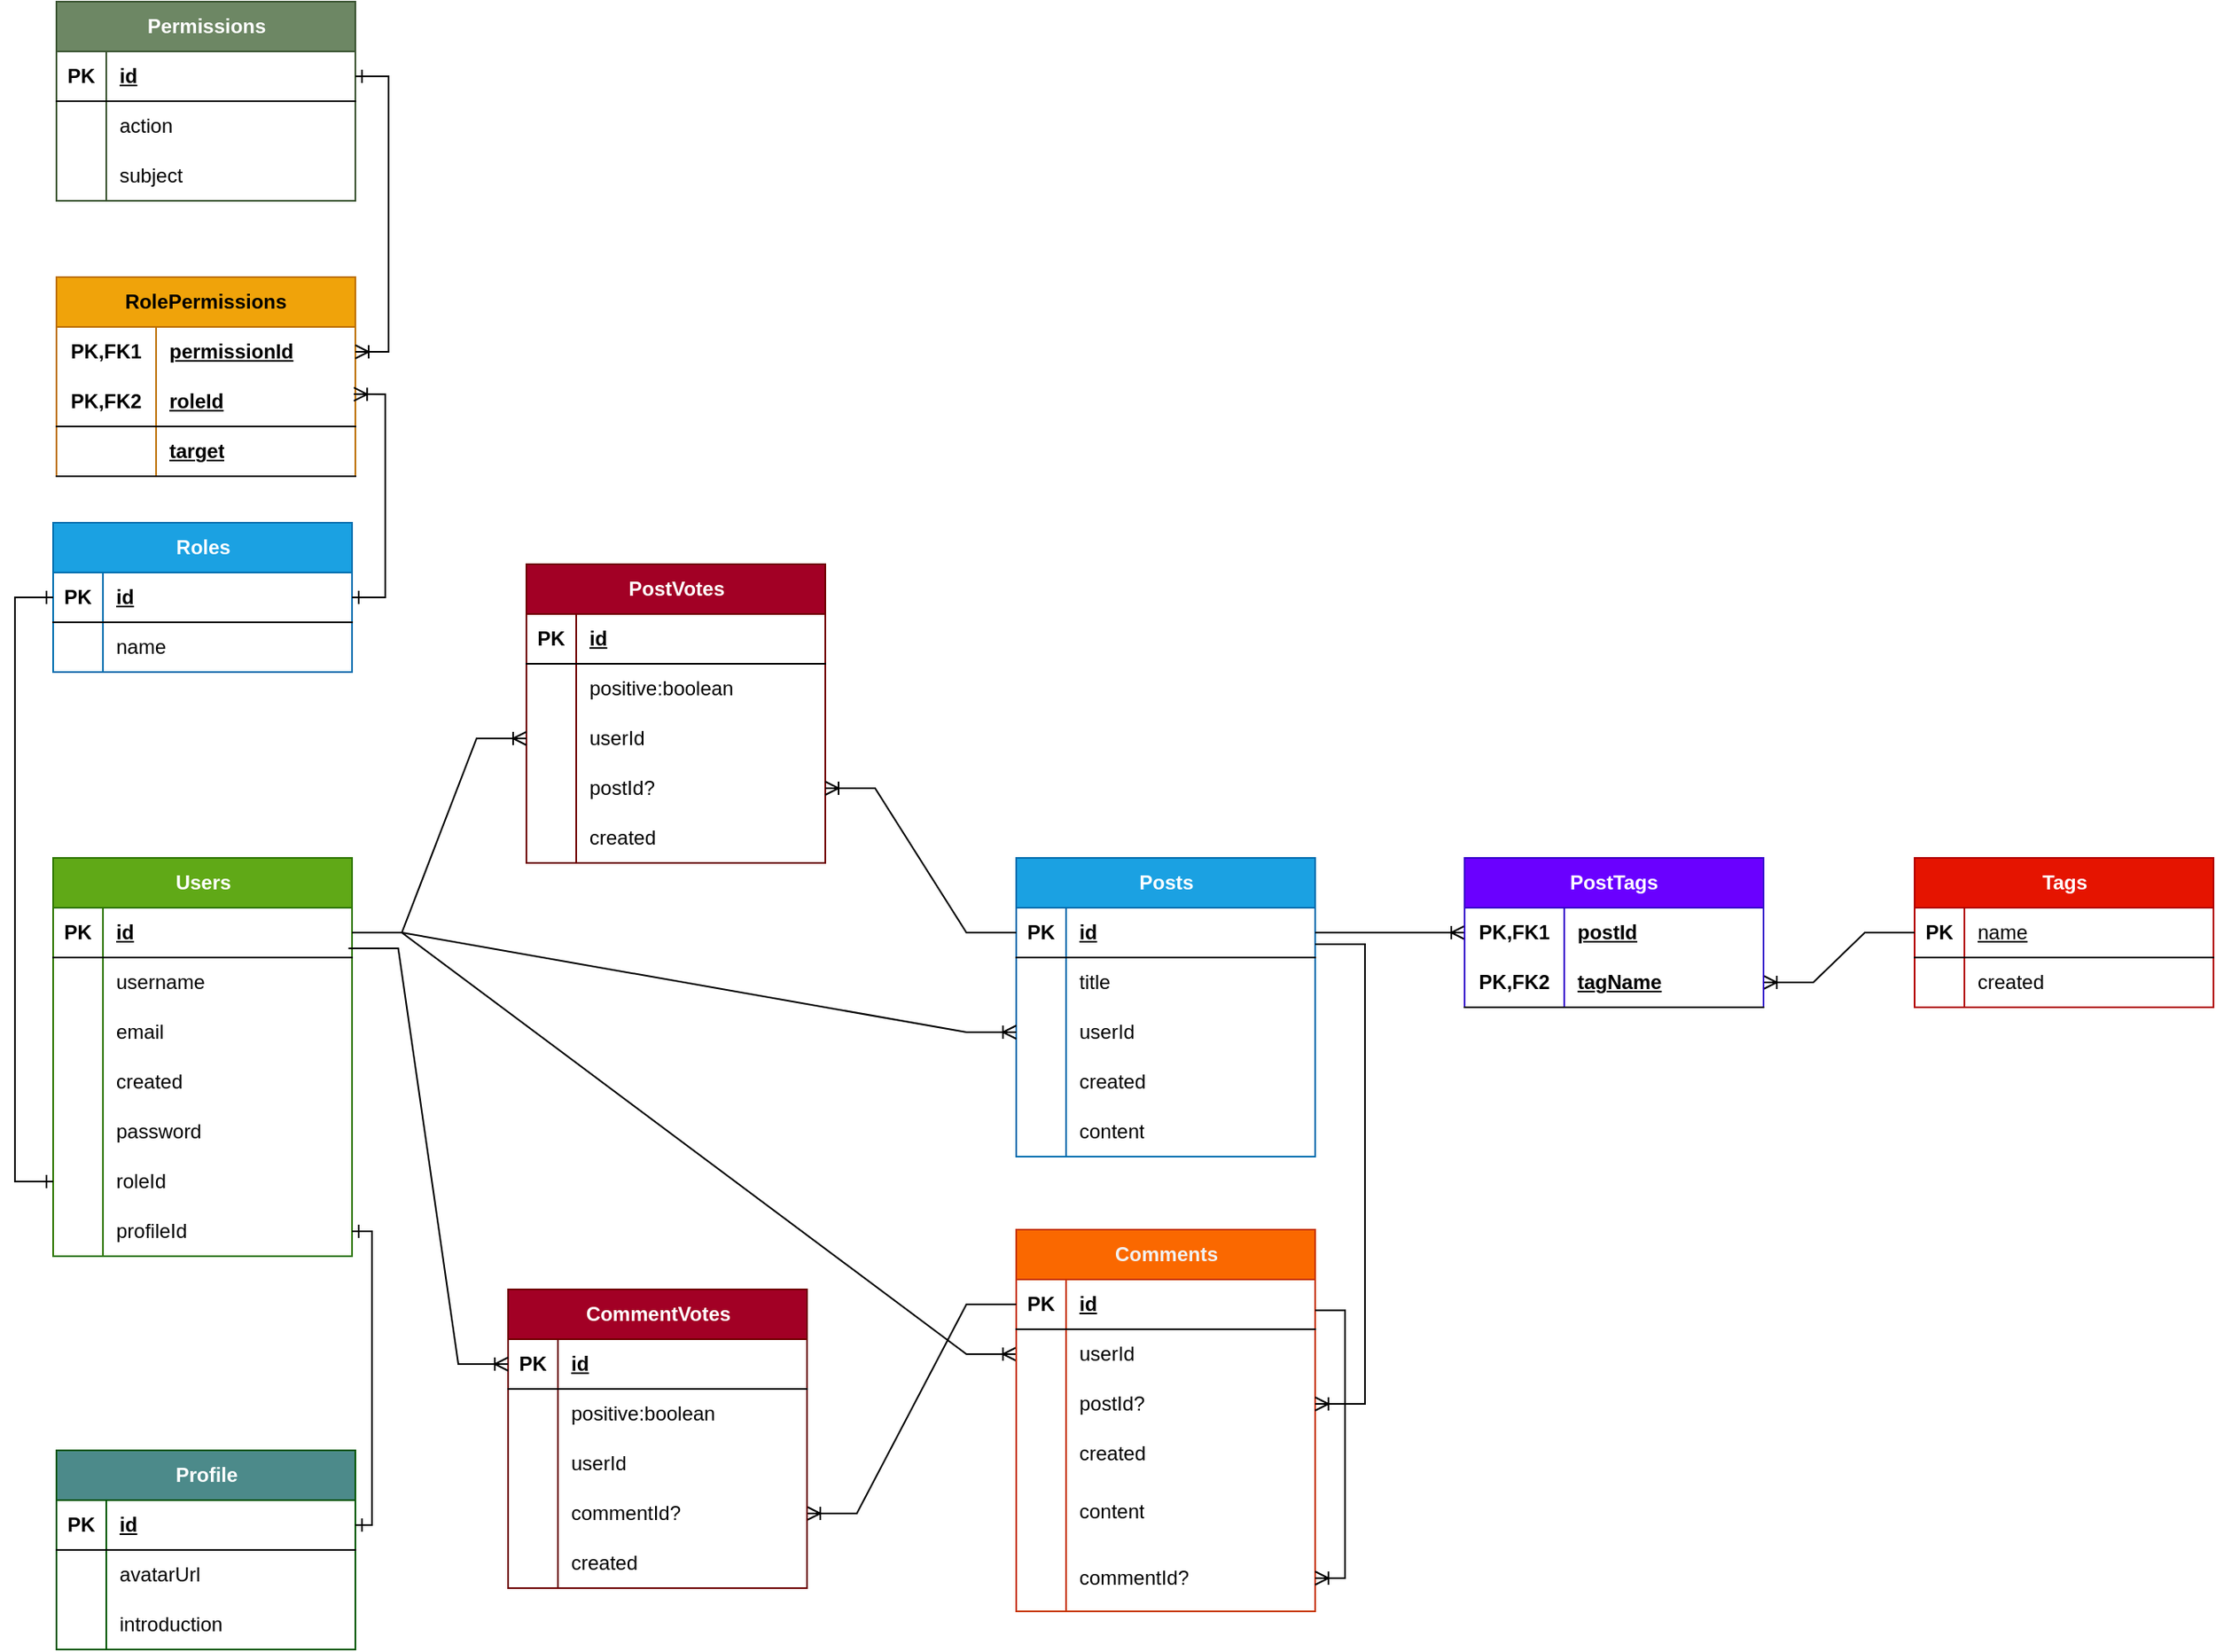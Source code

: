 <mxfile version="27.0.9">
  <diagram name="Page-1" id="ch80cyOPAGZopPXparXP">
    <mxGraphModel dx="2253" dy="2042" grid="0" gridSize="10" guides="1" tooltips="1" connect="1" arrows="1" fold="1" page="1" pageScale="1" pageWidth="827" pageHeight="1169" background="none" math="0" shadow="0">
      <root>
        <mxCell id="0" />
        <mxCell id="1" parent="0" />
        <mxCell id="PfvW80QsT0nVsw1uUuvI-5" value="Posts" style="shape=table;startSize=30;container=1;collapsible=1;childLayout=tableLayout;fixedRows=1;rowLines=0;fontStyle=1;align=center;resizeLast=1;html=1;fillColor=#1ba1e2;fontColor=#ffffff;strokeColor=#006EAF;" parent="1" vertex="1">
          <mxGeometry x="610" y="180" width="180" height="180" as="geometry" />
        </mxCell>
        <mxCell id="PfvW80QsT0nVsw1uUuvI-6" value="" style="shape=tableRow;horizontal=0;startSize=0;swimlaneHead=0;swimlaneBody=0;fillColor=none;collapsible=0;dropTarget=0;points=[[0,0.5],[1,0.5]];portConstraint=eastwest;top=0;left=0;right=0;bottom=1;" parent="PfvW80QsT0nVsw1uUuvI-5" vertex="1">
          <mxGeometry y="30" width="180" height="30" as="geometry" />
        </mxCell>
        <mxCell id="PfvW80QsT0nVsw1uUuvI-7" value="PK" style="shape=partialRectangle;connectable=0;fillColor=none;top=0;left=0;bottom=0;right=0;fontStyle=1;overflow=hidden;whiteSpace=wrap;html=1;" parent="PfvW80QsT0nVsw1uUuvI-6" vertex="1">
          <mxGeometry width="30" height="30" as="geometry">
            <mxRectangle width="30" height="30" as="alternateBounds" />
          </mxGeometry>
        </mxCell>
        <mxCell id="PfvW80QsT0nVsw1uUuvI-8" value="id" style="shape=partialRectangle;connectable=0;fillColor=none;top=0;left=0;bottom=0;right=0;align=left;spacingLeft=6;fontStyle=5;overflow=hidden;whiteSpace=wrap;html=1;" parent="PfvW80QsT0nVsw1uUuvI-6" vertex="1">
          <mxGeometry x="30" width="150" height="30" as="geometry">
            <mxRectangle width="150" height="30" as="alternateBounds" />
          </mxGeometry>
        </mxCell>
        <mxCell id="PfvW80QsT0nVsw1uUuvI-9" value="" style="shape=tableRow;horizontal=0;startSize=0;swimlaneHead=0;swimlaneBody=0;fillColor=none;collapsible=0;dropTarget=0;points=[[0,0.5],[1,0.5]];portConstraint=eastwest;top=0;left=0;right=0;bottom=0;" parent="PfvW80QsT0nVsw1uUuvI-5" vertex="1">
          <mxGeometry y="60" width="180" height="30" as="geometry" />
        </mxCell>
        <mxCell id="PfvW80QsT0nVsw1uUuvI-10" value="" style="shape=partialRectangle;connectable=0;fillColor=none;top=0;left=0;bottom=0;right=0;editable=1;overflow=hidden;whiteSpace=wrap;html=1;" parent="PfvW80QsT0nVsw1uUuvI-9" vertex="1">
          <mxGeometry width="30" height="30" as="geometry">
            <mxRectangle width="30" height="30" as="alternateBounds" />
          </mxGeometry>
        </mxCell>
        <mxCell id="PfvW80QsT0nVsw1uUuvI-11" value="title&lt;span style=&quot;white-space: pre;&quot;&gt;&#x9;&lt;/span&gt;" style="shape=partialRectangle;connectable=0;fillColor=none;top=0;left=0;bottom=0;right=0;align=left;spacingLeft=6;overflow=hidden;whiteSpace=wrap;html=1;" parent="PfvW80QsT0nVsw1uUuvI-9" vertex="1">
          <mxGeometry x="30" width="150" height="30" as="geometry">
            <mxRectangle width="150" height="30" as="alternateBounds" />
          </mxGeometry>
        </mxCell>
        <mxCell id="PfvW80QsT0nVsw1uUuvI-12" value="" style="shape=tableRow;horizontal=0;startSize=0;swimlaneHead=0;swimlaneBody=0;fillColor=none;collapsible=0;dropTarget=0;points=[[0,0.5],[1,0.5]];portConstraint=eastwest;top=0;left=0;right=0;bottom=0;" parent="PfvW80QsT0nVsw1uUuvI-5" vertex="1">
          <mxGeometry y="90" width="180" height="30" as="geometry" />
        </mxCell>
        <mxCell id="PfvW80QsT0nVsw1uUuvI-13" value="" style="shape=partialRectangle;connectable=0;fillColor=none;top=0;left=0;bottom=0;right=0;editable=1;overflow=hidden;whiteSpace=wrap;html=1;" parent="PfvW80QsT0nVsw1uUuvI-12" vertex="1">
          <mxGeometry width="30" height="30" as="geometry">
            <mxRectangle width="30" height="30" as="alternateBounds" />
          </mxGeometry>
        </mxCell>
        <mxCell id="PfvW80QsT0nVsw1uUuvI-14" value="userId" style="shape=partialRectangle;connectable=0;fillColor=none;top=0;left=0;bottom=0;right=0;align=left;spacingLeft=6;overflow=hidden;whiteSpace=wrap;html=1;" parent="PfvW80QsT0nVsw1uUuvI-12" vertex="1">
          <mxGeometry x="30" width="150" height="30" as="geometry">
            <mxRectangle width="150" height="30" as="alternateBounds" />
          </mxGeometry>
        </mxCell>
        <mxCell id="PfvW80QsT0nVsw1uUuvI-15" value="" style="shape=tableRow;horizontal=0;startSize=0;swimlaneHead=0;swimlaneBody=0;fillColor=none;collapsible=0;dropTarget=0;points=[[0,0.5],[1,0.5]];portConstraint=eastwest;top=0;left=0;right=0;bottom=0;" parent="PfvW80QsT0nVsw1uUuvI-5" vertex="1">
          <mxGeometry y="120" width="180" height="30" as="geometry" />
        </mxCell>
        <mxCell id="PfvW80QsT0nVsw1uUuvI-16" value="" style="shape=partialRectangle;connectable=0;fillColor=none;top=0;left=0;bottom=0;right=0;editable=1;overflow=hidden;whiteSpace=wrap;html=1;" parent="PfvW80QsT0nVsw1uUuvI-15" vertex="1">
          <mxGeometry width="30" height="30" as="geometry">
            <mxRectangle width="30" height="30" as="alternateBounds" />
          </mxGeometry>
        </mxCell>
        <mxCell id="PfvW80QsT0nVsw1uUuvI-17" value="created" style="shape=partialRectangle;connectable=0;fillColor=none;top=0;left=0;bottom=0;right=0;align=left;spacingLeft=6;overflow=hidden;whiteSpace=wrap;html=1;" parent="PfvW80QsT0nVsw1uUuvI-15" vertex="1">
          <mxGeometry x="30" width="150" height="30" as="geometry">
            <mxRectangle width="150" height="30" as="alternateBounds" />
          </mxGeometry>
        </mxCell>
        <mxCell id="PfvW80QsT0nVsw1uUuvI-48" value="" style="shape=tableRow;horizontal=0;startSize=0;swimlaneHead=0;swimlaneBody=0;fillColor=none;collapsible=0;dropTarget=0;points=[[0,0.5],[1,0.5]];portConstraint=eastwest;top=0;left=0;right=0;bottom=0;" parent="PfvW80QsT0nVsw1uUuvI-5" vertex="1">
          <mxGeometry y="150" width="180" height="30" as="geometry" />
        </mxCell>
        <mxCell id="PfvW80QsT0nVsw1uUuvI-49" value="" style="shape=partialRectangle;connectable=0;fillColor=none;top=0;left=0;bottom=0;right=0;editable=1;overflow=hidden;whiteSpace=wrap;html=1;" parent="PfvW80QsT0nVsw1uUuvI-48" vertex="1">
          <mxGeometry width="30" height="30" as="geometry">
            <mxRectangle width="30" height="30" as="alternateBounds" />
          </mxGeometry>
        </mxCell>
        <mxCell id="PfvW80QsT0nVsw1uUuvI-50" value="content" style="shape=partialRectangle;connectable=0;fillColor=none;top=0;left=0;bottom=0;right=0;align=left;spacingLeft=6;overflow=hidden;whiteSpace=wrap;html=1;" parent="PfvW80QsT0nVsw1uUuvI-48" vertex="1">
          <mxGeometry x="30" width="150" height="30" as="geometry">
            <mxRectangle width="150" height="30" as="alternateBounds" />
          </mxGeometry>
        </mxCell>
        <mxCell id="PfvW80QsT0nVsw1uUuvI-18" value="Users" style="shape=table;startSize=30;container=1;collapsible=1;childLayout=tableLayout;fixedRows=1;rowLines=0;fontStyle=1;align=center;resizeLast=1;html=1;fillColor=#60a917;fontColor=#ffffff;strokeColor=#2D7600;" parent="1" vertex="1">
          <mxGeometry x="30" y="180" width="180" height="240" as="geometry" />
        </mxCell>
        <mxCell id="PfvW80QsT0nVsw1uUuvI-19" value="" style="shape=tableRow;horizontal=0;startSize=0;swimlaneHead=0;swimlaneBody=0;fillColor=none;collapsible=0;dropTarget=0;points=[[0,0.5],[1,0.5]];portConstraint=eastwest;top=0;left=0;right=0;bottom=1;" parent="PfvW80QsT0nVsw1uUuvI-18" vertex="1">
          <mxGeometry y="30" width="180" height="30" as="geometry" />
        </mxCell>
        <mxCell id="PfvW80QsT0nVsw1uUuvI-20" value="PK" style="shape=partialRectangle;connectable=0;fillColor=none;top=0;left=0;bottom=0;right=0;fontStyle=1;overflow=hidden;whiteSpace=wrap;html=1;" parent="PfvW80QsT0nVsw1uUuvI-19" vertex="1">
          <mxGeometry width="30" height="30" as="geometry">
            <mxRectangle width="30" height="30" as="alternateBounds" />
          </mxGeometry>
        </mxCell>
        <mxCell id="PfvW80QsT0nVsw1uUuvI-21" value="id" style="shape=partialRectangle;connectable=0;fillColor=none;top=0;left=0;bottom=0;right=0;align=left;spacingLeft=6;fontStyle=5;overflow=hidden;whiteSpace=wrap;html=1;" parent="PfvW80QsT0nVsw1uUuvI-19" vertex="1">
          <mxGeometry x="30" width="150" height="30" as="geometry">
            <mxRectangle width="150" height="30" as="alternateBounds" />
          </mxGeometry>
        </mxCell>
        <mxCell id="PfvW80QsT0nVsw1uUuvI-22" value="" style="shape=tableRow;horizontal=0;startSize=0;swimlaneHead=0;swimlaneBody=0;fillColor=none;collapsible=0;dropTarget=0;points=[[0,0.5],[1,0.5]];portConstraint=eastwest;top=0;left=0;right=0;bottom=0;" parent="PfvW80QsT0nVsw1uUuvI-18" vertex="1">
          <mxGeometry y="60" width="180" height="30" as="geometry" />
        </mxCell>
        <mxCell id="PfvW80QsT0nVsw1uUuvI-23" value="" style="shape=partialRectangle;connectable=0;fillColor=none;top=0;left=0;bottom=0;right=0;editable=1;overflow=hidden;whiteSpace=wrap;html=1;" parent="PfvW80QsT0nVsw1uUuvI-22" vertex="1">
          <mxGeometry width="30" height="30" as="geometry">
            <mxRectangle width="30" height="30" as="alternateBounds" />
          </mxGeometry>
        </mxCell>
        <mxCell id="PfvW80QsT0nVsw1uUuvI-24" value="username" style="shape=partialRectangle;connectable=0;fillColor=none;top=0;left=0;bottom=0;right=0;align=left;spacingLeft=6;overflow=hidden;whiteSpace=wrap;html=1;" parent="PfvW80QsT0nVsw1uUuvI-22" vertex="1">
          <mxGeometry x="30" width="150" height="30" as="geometry">
            <mxRectangle width="150" height="30" as="alternateBounds" />
          </mxGeometry>
        </mxCell>
        <mxCell id="PfvW80QsT0nVsw1uUuvI-25" value="" style="shape=tableRow;horizontal=0;startSize=0;swimlaneHead=0;swimlaneBody=0;fillColor=none;collapsible=0;dropTarget=0;points=[[0,0.5],[1,0.5]];portConstraint=eastwest;top=0;left=0;right=0;bottom=0;" parent="PfvW80QsT0nVsw1uUuvI-18" vertex="1">
          <mxGeometry y="90" width="180" height="30" as="geometry" />
        </mxCell>
        <mxCell id="PfvW80QsT0nVsw1uUuvI-26" value="" style="shape=partialRectangle;connectable=0;fillColor=none;top=0;left=0;bottom=0;right=0;editable=1;overflow=hidden;whiteSpace=wrap;html=1;" parent="PfvW80QsT0nVsw1uUuvI-25" vertex="1">
          <mxGeometry width="30" height="30" as="geometry">
            <mxRectangle width="30" height="30" as="alternateBounds" />
          </mxGeometry>
        </mxCell>
        <mxCell id="PfvW80QsT0nVsw1uUuvI-27" value="email" style="shape=partialRectangle;connectable=0;fillColor=none;top=0;left=0;bottom=0;right=0;align=left;spacingLeft=6;overflow=hidden;whiteSpace=wrap;html=1;" parent="PfvW80QsT0nVsw1uUuvI-25" vertex="1">
          <mxGeometry x="30" width="150" height="30" as="geometry">
            <mxRectangle width="150" height="30" as="alternateBounds" />
          </mxGeometry>
        </mxCell>
        <mxCell id="PfvW80QsT0nVsw1uUuvI-28" value="" style="shape=tableRow;horizontal=0;startSize=0;swimlaneHead=0;swimlaneBody=0;fillColor=none;collapsible=0;dropTarget=0;points=[[0,0.5],[1,0.5]];portConstraint=eastwest;top=0;left=0;right=0;bottom=0;" parent="PfvW80QsT0nVsw1uUuvI-18" vertex="1">
          <mxGeometry y="120" width="180" height="30" as="geometry" />
        </mxCell>
        <mxCell id="PfvW80QsT0nVsw1uUuvI-29" value="" style="shape=partialRectangle;connectable=0;fillColor=none;top=0;left=0;bottom=0;right=0;editable=1;overflow=hidden;whiteSpace=wrap;html=1;" parent="PfvW80QsT0nVsw1uUuvI-28" vertex="1">
          <mxGeometry width="30" height="30" as="geometry">
            <mxRectangle width="30" height="30" as="alternateBounds" />
          </mxGeometry>
        </mxCell>
        <mxCell id="PfvW80QsT0nVsw1uUuvI-30" value="created" style="shape=partialRectangle;connectable=0;fillColor=none;top=0;left=0;bottom=0;right=0;align=left;spacingLeft=6;overflow=hidden;whiteSpace=wrap;html=1;" parent="PfvW80QsT0nVsw1uUuvI-28" vertex="1">
          <mxGeometry x="30" width="150" height="30" as="geometry">
            <mxRectangle width="150" height="30" as="alternateBounds" />
          </mxGeometry>
        </mxCell>
        <mxCell id="PfvW80QsT0nVsw1uUuvI-31" value="" style="shape=tableRow;horizontal=0;startSize=0;swimlaneHead=0;swimlaneBody=0;fillColor=none;collapsible=0;dropTarget=0;points=[[0,0.5],[1,0.5]];portConstraint=eastwest;top=0;left=0;right=0;bottom=0;" parent="PfvW80QsT0nVsw1uUuvI-18" vertex="1">
          <mxGeometry y="150" width="180" height="30" as="geometry" />
        </mxCell>
        <mxCell id="PfvW80QsT0nVsw1uUuvI-32" value="" style="shape=partialRectangle;connectable=0;fillColor=none;top=0;left=0;bottom=0;right=0;editable=1;overflow=hidden;whiteSpace=wrap;html=1;" parent="PfvW80QsT0nVsw1uUuvI-31" vertex="1">
          <mxGeometry width="30" height="30" as="geometry">
            <mxRectangle width="30" height="30" as="alternateBounds" />
          </mxGeometry>
        </mxCell>
        <mxCell id="PfvW80QsT0nVsw1uUuvI-33" value="password" style="shape=partialRectangle;connectable=0;fillColor=none;top=0;left=0;bottom=0;right=0;align=left;spacingLeft=6;overflow=hidden;whiteSpace=wrap;html=1;" parent="PfvW80QsT0nVsw1uUuvI-31" vertex="1">
          <mxGeometry x="30" width="150" height="30" as="geometry">
            <mxRectangle width="150" height="30" as="alternateBounds" />
          </mxGeometry>
        </mxCell>
        <mxCell id="to_u7fcql80HHA2FTq7W-31" value="" style="shape=tableRow;horizontal=0;startSize=0;swimlaneHead=0;swimlaneBody=0;fillColor=none;collapsible=0;dropTarget=0;points=[[0,0.5],[1,0.5]];portConstraint=eastwest;top=0;left=0;right=0;bottom=0;" vertex="1" parent="PfvW80QsT0nVsw1uUuvI-18">
          <mxGeometry y="180" width="180" height="30" as="geometry" />
        </mxCell>
        <mxCell id="to_u7fcql80HHA2FTq7W-32" value="" style="shape=partialRectangle;connectable=0;fillColor=none;top=0;left=0;bottom=0;right=0;editable=1;overflow=hidden;whiteSpace=wrap;html=1;" vertex="1" parent="to_u7fcql80HHA2FTq7W-31">
          <mxGeometry width="30" height="30" as="geometry">
            <mxRectangle width="30" height="30" as="alternateBounds" />
          </mxGeometry>
        </mxCell>
        <mxCell id="to_u7fcql80HHA2FTq7W-33" value="roleId" style="shape=partialRectangle;connectable=0;fillColor=none;top=0;left=0;bottom=0;right=0;align=left;spacingLeft=6;overflow=hidden;whiteSpace=wrap;html=1;" vertex="1" parent="to_u7fcql80HHA2FTq7W-31">
          <mxGeometry x="30" width="150" height="30" as="geometry">
            <mxRectangle width="150" height="30" as="alternateBounds" />
          </mxGeometry>
        </mxCell>
        <mxCell id="lKdWR-nhhqTpQGctyWMs-17" value="" style="shape=tableRow;horizontal=0;startSize=0;swimlaneHead=0;swimlaneBody=0;fillColor=none;collapsible=0;dropTarget=0;points=[[0,0.5],[1,0.5]];portConstraint=eastwest;top=0;left=0;right=0;bottom=0;" parent="PfvW80QsT0nVsw1uUuvI-18" vertex="1">
          <mxGeometry y="210" width="180" height="30" as="geometry" />
        </mxCell>
        <mxCell id="lKdWR-nhhqTpQGctyWMs-18" value="" style="shape=partialRectangle;connectable=0;fillColor=none;top=0;left=0;bottom=0;right=0;editable=1;overflow=hidden;whiteSpace=wrap;html=1;" parent="lKdWR-nhhqTpQGctyWMs-17" vertex="1">
          <mxGeometry width="30" height="30" as="geometry">
            <mxRectangle width="30" height="30" as="alternateBounds" />
          </mxGeometry>
        </mxCell>
        <mxCell id="lKdWR-nhhqTpQGctyWMs-19" value="profileId" style="shape=partialRectangle;connectable=0;fillColor=none;top=0;left=0;bottom=0;right=0;align=left;spacingLeft=6;overflow=hidden;whiteSpace=wrap;html=1;" parent="lKdWR-nhhqTpQGctyWMs-17" vertex="1">
          <mxGeometry x="30" width="150" height="30" as="geometry">
            <mxRectangle width="150" height="30" as="alternateBounds" />
          </mxGeometry>
        </mxCell>
        <mxCell id="PfvW80QsT0nVsw1uUuvI-47" value="" style="edgeStyle=entityRelationEdgeStyle;fontSize=12;html=1;endArrow=ERoneToMany;rounded=0;exitX=1;exitY=0.5;exitDx=0;exitDy=0;" parent="1" source="PfvW80QsT0nVsw1uUuvI-19" target="PfvW80QsT0nVsw1uUuvI-12" edge="1">
          <mxGeometry width="100" height="100" relative="1" as="geometry">
            <mxPoint x="670" y="450" as="sourcePoint" />
            <mxPoint x="770" y="350" as="targetPoint" />
          </mxGeometry>
        </mxCell>
        <mxCell id="PfvW80QsT0nVsw1uUuvI-54" value="" style="edgeStyle=entityRelationEdgeStyle;fontSize=12;html=1;endArrow=ERoneToMany;rounded=0;" parent="1" source="PfvW80QsT0nVsw1uUuvI-19" target="PfvW80QsT0nVsw1uUuvI-51" edge="1">
          <mxGeometry width="100" height="100" relative="1" as="geometry">
            <mxPoint x="350" y="720" as="sourcePoint" />
            <mxPoint x="450" y="620" as="targetPoint" />
          </mxGeometry>
        </mxCell>
        <mxCell id="PfvW80QsT0nVsw1uUuvI-34" value="Comments" style="shape=table;startSize=30;container=1;collapsible=1;childLayout=tableLayout;fixedRows=1;rowLines=0;fontStyle=1;align=center;resizeLast=1;fillColor=#fa6800;strokeColor=#C73500;fontColor=#F1F1F1;html=1;" parent="1" vertex="1">
          <mxGeometry x="610" y="404" width="180" height="230" as="geometry">
            <mxRectangle x="610" y="400" width="93" height="30" as="alternateBounds" />
          </mxGeometry>
        </mxCell>
        <mxCell id="PZ-_IliqoAve3Lhu3Kue-29" value="" style="edgeStyle=orthogonalEdgeStyle;fontSize=12;html=1;endArrow=ERoneToMany;rounded=0;exitX=1;exitY=0.619;exitDx=0;exitDy=0;entryX=1;entryY=0.5;entryDx=0;entryDy=0;exitPerimeter=0;verticalAlign=middle;align=center;strokeColor=default;jumpStyle=none;flowAnimation=0;shadow=0;startFill=0;" parent="PfvW80QsT0nVsw1uUuvI-34" source="PfvW80QsT0nVsw1uUuvI-35" target="PZ-_IliqoAve3Lhu3Kue-22" edge="1">
          <mxGeometry width="100" height="100" relative="1" as="geometry">
            <mxPoint x="230" y="49" as="sourcePoint" />
            <mxPoint x="230" y="214" as="targetPoint" />
            <Array as="points">
              <mxPoint x="198" y="49" />
              <mxPoint x="198" y="210" />
            </Array>
          </mxGeometry>
        </mxCell>
        <mxCell id="PfvW80QsT0nVsw1uUuvI-35" value="" style="shape=tableRow;horizontal=0;startSize=0;swimlaneHead=0;swimlaneBody=0;fillColor=none;collapsible=0;dropTarget=0;points=[[0,0.5],[1,0.5]];portConstraint=eastwest;top=0;left=0;right=0;bottom=1;" parent="PfvW80QsT0nVsw1uUuvI-34" vertex="1">
          <mxGeometry y="30" width="180" height="30" as="geometry" />
        </mxCell>
        <mxCell id="PfvW80QsT0nVsw1uUuvI-36" value="PK" style="shape=partialRectangle;connectable=0;fillColor=none;top=0;left=0;bottom=0;right=0;fontStyle=1;overflow=hidden;whiteSpace=wrap;html=1;" parent="PfvW80QsT0nVsw1uUuvI-35" vertex="1">
          <mxGeometry width="30" height="30" as="geometry">
            <mxRectangle width="30" height="30" as="alternateBounds" />
          </mxGeometry>
        </mxCell>
        <mxCell id="PfvW80QsT0nVsw1uUuvI-37" value="id" style="shape=partialRectangle;connectable=0;fillColor=none;top=0;left=0;bottom=0;right=0;align=left;spacingLeft=6;fontStyle=5;overflow=hidden;whiteSpace=wrap;html=1;" parent="PfvW80QsT0nVsw1uUuvI-35" vertex="1">
          <mxGeometry x="30" width="150" height="30" as="geometry">
            <mxRectangle width="150" height="30" as="alternateBounds" />
          </mxGeometry>
        </mxCell>
        <mxCell id="PfvW80QsT0nVsw1uUuvI-51" value="" style="shape=tableRow;horizontal=0;startSize=0;swimlaneHead=0;swimlaneBody=0;fillColor=none;collapsible=0;dropTarget=0;points=[[0,0.5],[1,0.5]];portConstraint=eastwest;top=0;left=0;right=0;bottom=0;" parent="PfvW80QsT0nVsw1uUuvI-34" vertex="1">
          <mxGeometry y="60" width="180" height="30" as="geometry" />
        </mxCell>
        <mxCell id="PfvW80QsT0nVsw1uUuvI-52" value="" style="shape=partialRectangle;connectable=0;fillColor=none;top=0;left=0;bottom=0;right=0;editable=1;overflow=hidden;whiteSpace=wrap;html=1;" parent="PfvW80QsT0nVsw1uUuvI-51" vertex="1">
          <mxGeometry width="30" height="30" as="geometry">
            <mxRectangle width="30" height="30" as="alternateBounds" />
          </mxGeometry>
        </mxCell>
        <mxCell id="PfvW80QsT0nVsw1uUuvI-53" value="userId" style="shape=partialRectangle;connectable=0;fillColor=none;top=0;left=0;bottom=0;right=0;align=left;spacingLeft=6;overflow=hidden;whiteSpace=wrap;html=1;" parent="PfvW80QsT0nVsw1uUuvI-51" vertex="1">
          <mxGeometry x="30" width="150" height="30" as="geometry">
            <mxRectangle width="150" height="30" as="alternateBounds" />
          </mxGeometry>
        </mxCell>
        <mxCell id="PfvW80QsT0nVsw1uUuvI-95" value="" style="shape=tableRow;horizontal=0;startSize=0;swimlaneHead=0;swimlaneBody=0;fillColor=none;collapsible=0;dropTarget=0;points=[[0,0.5],[1,0.5]];portConstraint=eastwest;top=0;left=0;right=0;bottom=0;" parent="PfvW80QsT0nVsw1uUuvI-34" vertex="1">
          <mxGeometry y="90" width="180" height="30" as="geometry" />
        </mxCell>
        <mxCell id="PfvW80QsT0nVsw1uUuvI-96" value="" style="shape=partialRectangle;connectable=0;fillColor=none;top=0;left=0;bottom=0;right=0;editable=1;overflow=hidden;whiteSpace=wrap;html=1;" parent="PfvW80QsT0nVsw1uUuvI-95" vertex="1">
          <mxGeometry width="30" height="30" as="geometry">
            <mxRectangle width="30" height="30" as="alternateBounds" />
          </mxGeometry>
        </mxCell>
        <mxCell id="PfvW80QsT0nVsw1uUuvI-97" value="postId?" style="shape=partialRectangle;connectable=0;fillColor=none;top=0;left=0;bottom=0;right=0;align=left;spacingLeft=6;overflow=hidden;whiteSpace=wrap;html=1;" parent="PfvW80QsT0nVsw1uUuvI-95" vertex="1">
          <mxGeometry x="30" width="150" height="30" as="geometry">
            <mxRectangle width="150" height="30" as="alternateBounds" />
          </mxGeometry>
        </mxCell>
        <mxCell id="PfvW80QsT0nVsw1uUuvI-38" value="" style="shape=tableRow;horizontal=0;startSize=0;swimlaneHead=0;swimlaneBody=0;fillColor=none;collapsible=0;dropTarget=0;points=[[0,0.5],[1,0.5]];portConstraint=eastwest;top=0;left=0;right=0;bottom=0;" parent="PfvW80QsT0nVsw1uUuvI-34" vertex="1">
          <mxGeometry y="120" width="180" height="30" as="geometry" />
        </mxCell>
        <mxCell id="PfvW80QsT0nVsw1uUuvI-39" value="" style="shape=partialRectangle;connectable=0;fillColor=none;top=0;left=0;bottom=0;right=0;editable=1;overflow=hidden;whiteSpace=wrap;html=1;" parent="PfvW80QsT0nVsw1uUuvI-38" vertex="1">
          <mxGeometry width="30" height="30" as="geometry">
            <mxRectangle width="30" height="30" as="alternateBounds" />
          </mxGeometry>
        </mxCell>
        <mxCell id="PfvW80QsT0nVsw1uUuvI-40" value="created" style="shape=partialRectangle;connectable=0;fillColor=none;top=0;left=0;bottom=0;right=0;align=left;spacingLeft=6;overflow=hidden;whiteSpace=wrap;html=1;" parent="PfvW80QsT0nVsw1uUuvI-38" vertex="1">
          <mxGeometry x="30" width="150" height="30" as="geometry">
            <mxRectangle width="150" height="30" as="alternateBounds" />
          </mxGeometry>
        </mxCell>
        <mxCell id="PfvW80QsT0nVsw1uUuvI-41" value="" style="shape=tableRow;horizontal=0;startSize=0;swimlaneHead=0;swimlaneBody=0;fillColor=none;collapsible=0;dropTarget=0;points=[[0,0.5],[1,0.5]];portConstraint=eastwest;top=0;left=0;right=0;bottom=0;" parent="PfvW80QsT0nVsw1uUuvI-34" vertex="1">
          <mxGeometry y="150" width="180" height="40" as="geometry" />
        </mxCell>
        <mxCell id="PfvW80QsT0nVsw1uUuvI-42" value="" style="shape=partialRectangle;connectable=0;fillColor=none;top=0;left=0;bottom=0;right=0;editable=1;overflow=hidden;whiteSpace=wrap;html=1;" parent="PfvW80QsT0nVsw1uUuvI-41" vertex="1">
          <mxGeometry width="30" height="40" as="geometry">
            <mxRectangle width="30" height="40" as="alternateBounds" />
          </mxGeometry>
        </mxCell>
        <mxCell id="PfvW80QsT0nVsw1uUuvI-43" value="content" style="shape=partialRectangle;connectable=0;fillColor=none;top=0;left=0;bottom=0;right=0;align=left;spacingLeft=6;overflow=hidden;whiteSpace=wrap;html=1;" parent="PfvW80QsT0nVsw1uUuvI-41" vertex="1">
          <mxGeometry x="30" width="150" height="40" as="geometry">
            <mxRectangle width="150" height="40" as="alternateBounds" />
          </mxGeometry>
        </mxCell>
        <mxCell id="PZ-_IliqoAve3Lhu3Kue-22" value="" style="shape=tableRow;horizontal=0;startSize=0;swimlaneHead=0;swimlaneBody=0;fillColor=none;collapsible=0;dropTarget=0;points=[[0,0.5],[1,0.5]];portConstraint=eastwest;top=0;left=0;right=0;bottom=0;" parent="PfvW80QsT0nVsw1uUuvI-34" vertex="1">
          <mxGeometry y="190" width="180" height="40" as="geometry" />
        </mxCell>
        <mxCell id="PZ-_IliqoAve3Lhu3Kue-23" value="" style="shape=partialRectangle;connectable=0;fillColor=none;top=0;left=0;bottom=0;right=0;editable=1;overflow=hidden;whiteSpace=wrap;html=1;" parent="PZ-_IliqoAve3Lhu3Kue-22" vertex="1">
          <mxGeometry width="30" height="40" as="geometry">
            <mxRectangle width="30" height="40" as="alternateBounds" />
          </mxGeometry>
        </mxCell>
        <mxCell id="PZ-_IliqoAve3Lhu3Kue-24" value="commentId?" style="shape=partialRectangle;connectable=0;fillColor=none;top=0;left=0;bottom=0;right=0;align=left;spacingLeft=6;overflow=hidden;whiteSpace=wrap;html=1;" parent="PZ-_IliqoAve3Lhu3Kue-22" vertex="1">
          <mxGeometry x="30" width="150" height="40" as="geometry">
            <mxRectangle width="150" height="40" as="alternateBounds" />
          </mxGeometry>
        </mxCell>
        <mxCell id="PfvW80QsT0nVsw1uUuvI-67" value="Tags" style="shape=table;startSize=30;container=1;collapsible=1;childLayout=tableLayout;fixedRows=1;rowLines=0;fontStyle=1;align=center;resizeLast=1;html=1;fillColor=#e51400;fontColor=#ffffff;strokeColor=#B20000;" parent="1" vertex="1">
          <mxGeometry x="1151" y="180" width="180" height="90" as="geometry" />
        </mxCell>
        <mxCell id="PfvW80QsT0nVsw1uUuvI-68" value="" style="shape=tableRow;horizontal=0;startSize=0;swimlaneHead=0;swimlaneBody=0;fillColor=none;collapsible=0;dropTarget=0;points=[[0,0.5],[1,0.5]];portConstraint=eastwest;top=0;left=0;right=0;bottom=1;" parent="PfvW80QsT0nVsw1uUuvI-67" vertex="1">
          <mxGeometry y="30" width="180" height="30" as="geometry" />
        </mxCell>
        <mxCell id="PfvW80QsT0nVsw1uUuvI-69" value="PK" style="shape=partialRectangle;connectable=0;fillColor=none;top=0;left=0;bottom=0;right=0;fontStyle=1;overflow=hidden;whiteSpace=wrap;html=1;" parent="PfvW80QsT0nVsw1uUuvI-68" vertex="1">
          <mxGeometry width="30" height="30" as="geometry">
            <mxRectangle width="30" height="30" as="alternateBounds" />
          </mxGeometry>
        </mxCell>
        <mxCell id="PfvW80QsT0nVsw1uUuvI-70" value="&lt;span style=&quot;font-weight: 400;&quot;&gt;name&lt;/span&gt;" style="shape=partialRectangle;connectable=0;fillColor=none;top=0;left=0;bottom=0;right=0;align=left;spacingLeft=6;fontStyle=5;overflow=hidden;whiteSpace=wrap;html=1;" parent="PfvW80QsT0nVsw1uUuvI-68" vertex="1">
          <mxGeometry x="30" width="150" height="30" as="geometry">
            <mxRectangle width="150" height="30" as="alternateBounds" />
          </mxGeometry>
        </mxCell>
        <mxCell id="PfvW80QsT0nVsw1uUuvI-131" value="" style="shape=tableRow;horizontal=0;startSize=0;swimlaneHead=0;swimlaneBody=0;fillColor=none;collapsible=0;dropTarget=0;points=[[0,0.5],[1,0.5]];portConstraint=eastwest;top=0;left=0;right=0;bottom=0;" parent="PfvW80QsT0nVsw1uUuvI-67" vertex="1">
          <mxGeometry y="60" width="180" height="30" as="geometry" />
        </mxCell>
        <mxCell id="PfvW80QsT0nVsw1uUuvI-132" value="" style="shape=partialRectangle;connectable=0;fillColor=none;top=0;left=0;bottom=0;right=0;editable=1;overflow=hidden;whiteSpace=wrap;html=1;" parent="PfvW80QsT0nVsw1uUuvI-131" vertex="1">
          <mxGeometry width="30" height="30" as="geometry">
            <mxRectangle width="30" height="30" as="alternateBounds" />
          </mxGeometry>
        </mxCell>
        <mxCell id="PfvW80QsT0nVsw1uUuvI-133" value="created" style="shape=partialRectangle;connectable=0;fillColor=none;top=0;left=0;bottom=0;right=0;align=left;spacingLeft=6;overflow=hidden;whiteSpace=wrap;html=1;" parent="PfvW80QsT0nVsw1uUuvI-131" vertex="1">
          <mxGeometry x="30" width="150" height="30" as="geometry">
            <mxRectangle width="150" height="30" as="alternateBounds" />
          </mxGeometry>
        </mxCell>
        <mxCell id="PfvW80QsT0nVsw1uUuvI-93" value="" style="edgeStyle=entityRelationEdgeStyle;fontSize=12;html=1;endArrow=ERoneToMany;rounded=0;exitX=1;exitY=0.5;exitDx=0;exitDy=0;entryX=0;entryY=0.5;entryDx=0;entryDy=0;" parent="1" source="PfvW80QsT0nVsw1uUuvI-6" target="PfvW80QsT0nVsw1uUuvI-100" edge="1">
          <mxGeometry width="100" height="100" relative="1" as="geometry">
            <mxPoint x="1040" y="510" as="sourcePoint" />
            <mxPoint x="880" y="235" as="targetPoint" />
          </mxGeometry>
        </mxCell>
        <mxCell id="PfvW80QsT0nVsw1uUuvI-94" value="" style="edgeStyle=entityRelationEdgeStyle;fontSize=12;html=1;endArrow=ERoneToMany;rounded=0;entryX=1;entryY=0.5;entryDx=0;entryDy=0;exitX=0;exitY=0.5;exitDx=0;exitDy=0;" parent="1" source="PfvW80QsT0nVsw1uUuvI-68" target="PfvW80QsT0nVsw1uUuvI-103" edge="1">
          <mxGeometry width="100" height="100" relative="1" as="geometry">
            <mxPoint x="1100" y="520" as="sourcePoint" />
            <mxPoint x="1060" y="265" as="targetPoint" />
          </mxGeometry>
        </mxCell>
        <mxCell id="PfvW80QsT0nVsw1uUuvI-98" value="" style="edgeStyle=entityRelationEdgeStyle;fontSize=12;html=1;endArrow=ERoneToMany;rounded=0;entryX=1;entryY=0.5;entryDx=0;entryDy=0;exitX=1;exitY=0.733;exitDx=0;exitDy=0;exitPerimeter=0;" parent="1" source="PfvW80QsT0nVsw1uUuvI-6" target="PfvW80QsT0nVsw1uUuvI-95" edge="1">
          <mxGeometry width="100" height="100" relative="1" as="geometry">
            <mxPoint x="790" y="225" as="sourcePoint" />
            <mxPoint x="840" y="420" as="targetPoint" />
            <Array as="points">
              <mxPoint x="841" y="370" />
            </Array>
          </mxGeometry>
        </mxCell>
        <mxCell id="PfvW80QsT0nVsw1uUuvI-99" value="PostTags" style="shape=table;startSize=30;container=1;collapsible=1;childLayout=tableLayout;fixedRows=1;rowLines=0;fontStyle=1;align=center;resizeLast=1;html=1;whiteSpace=wrap;fillColor=#6a00ff;fontColor=#ffffff;strokeColor=#3700CC;" parent="1" vertex="1">
          <mxGeometry x="880" y="180" width="180" height="90" as="geometry" />
        </mxCell>
        <mxCell id="PfvW80QsT0nVsw1uUuvI-100" value="" style="shape=tableRow;horizontal=0;startSize=0;swimlaneHead=0;swimlaneBody=0;fillColor=none;collapsible=0;dropTarget=0;points=[[0,0.5],[1,0.5]];portConstraint=eastwest;top=0;left=0;right=0;bottom=0;html=1;" parent="PfvW80QsT0nVsw1uUuvI-99" vertex="1">
          <mxGeometry y="30" width="180" height="30" as="geometry" />
        </mxCell>
        <mxCell id="PfvW80QsT0nVsw1uUuvI-101" value="PK,FK1" style="shape=partialRectangle;connectable=0;fillColor=none;top=0;left=0;bottom=0;right=0;fontStyle=1;overflow=hidden;html=1;whiteSpace=wrap;" parent="PfvW80QsT0nVsw1uUuvI-100" vertex="1">
          <mxGeometry width="60" height="30" as="geometry">
            <mxRectangle width="60" height="30" as="alternateBounds" />
          </mxGeometry>
        </mxCell>
        <mxCell id="PfvW80QsT0nVsw1uUuvI-102" value="postId" style="shape=partialRectangle;connectable=0;fillColor=none;top=0;left=0;bottom=0;right=0;align=left;spacingLeft=6;fontStyle=5;overflow=hidden;html=1;whiteSpace=wrap;" parent="PfvW80QsT0nVsw1uUuvI-100" vertex="1">
          <mxGeometry x="60" width="120" height="30" as="geometry">
            <mxRectangle width="120" height="30" as="alternateBounds" />
          </mxGeometry>
        </mxCell>
        <mxCell id="PfvW80QsT0nVsw1uUuvI-103" value="" style="shape=tableRow;horizontal=0;startSize=0;swimlaneHead=0;swimlaneBody=0;fillColor=none;collapsible=0;dropTarget=0;points=[[0,0.5],[1,0.5]];portConstraint=eastwest;top=0;left=0;right=0;bottom=1;html=1;" parent="PfvW80QsT0nVsw1uUuvI-99" vertex="1">
          <mxGeometry y="60" width="180" height="30" as="geometry" />
        </mxCell>
        <mxCell id="PfvW80QsT0nVsw1uUuvI-104" value="PK,FK2" style="shape=partialRectangle;connectable=0;fillColor=none;top=0;left=0;bottom=0;right=0;fontStyle=1;overflow=hidden;html=1;whiteSpace=wrap;" parent="PfvW80QsT0nVsw1uUuvI-103" vertex="1">
          <mxGeometry width="60" height="30" as="geometry">
            <mxRectangle width="60" height="30" as="alternateBounds" />
          </mxGeometry>
        </mxCell>
        <mxCell id="PfvW80QsT0nVsw1uUuvI-105" value="tagName" style="shape=partialRectangle;connectable=0;fillColor=none;top=0;left=0;bottom=0;right=0;align=left;spacingLeft=6;fontStyle=5;overflow=hidden;html=1;whiteSpace=wrap;" parent="PfvW80QsT0nVsw1uUuvI-103" vertex="1">
          <mxGeometry x="60" width="120" height="30" as="geometry">
            <mxRectangle width="120" height="30" as="alternateBounds" />
          </mxGeometry>
        </mxCell>
        <mxCell id="PfvW80QsT0nVsw1uUuvI-112" value="PostVotes" style="shape=table;startSize=30;container=1;collapsible=1;childLayout=tableLayout;fixedRows=1;rowLines=0;fontStyle=1;align=center;resizeLast=1;html=1;fillColor=#a20025;strokeColor=#6F0000;fontColor=#ffffff;" parent="1" vertex="1">
          <mxGeometry x="315" y="3" width="180" height="180" as="geometry" />
        </mxCell>
        <mxCell id="PfvW80QsT0nVsw1uUuvI-113" value="" style="shape=tableRow;horizontal=0;startSize=0;swimlaneHead=0;swimlaneBody=0;fillColor=none;collapsible=0;dropTarget=0;points=[[0,0.5],[1,0.5]];portConstraint=eastwest;top=0;left=0;right=0;bottom=1;" parent="PfvW80QsT0nVsw1uUuvI-112" vertex="1">
          <mxGeometry y="30" width="180" height="30" as="geometry" />
        </mxCell>
        <mxCell id="PfvW80QsT0nVsw1uUuvI-114" value="PK" style="shape=partialRectangle;connectable=0;fillColor=none;top=0;left=0;bottom=0;right=0;fontStyle=1;overflow=hidden;whiteSpace=wrap;html=1;" parent="PfvW80QsT0nVsw1uUuvI-113" vertex="1">
          <mxGeometry width="30" height="30" as="geometry">
            <mxRectangle width="30" height="30" as="alternateBounds" />
          </mxGeometry>
        </mxCell>
        <mxCell id="PfvW80QsT0nVsw1uUuvI-115" value="id" style="shape=partialRectangle;connectable=0;fillColor=none;top=0;left=0;bottom=0;right=0;align=left;spacingLeft=6;fontStyle=5;overflow=hidden;whiteSpace=wrap;html=1;" parent="PfvW80QsT0nVsw1uUuvI-113" vertex="1">
          <mxGeometry x="30" width="150" height="30" as="geometry">
            <mxRectangle width="150" height="30" as="alternateBounds" />
          </mxGeometry>
        </mxCell>
        <mxCell id="PfvW80QsT0nVsw1uUuvI-116" value="" style="shape=tableRow;horizontal=0;startSize=0;swimlaneHead=0;swimlaneBody=0;fillColor=none;collapsible=0;dropTarget=0;points=[[0,0.5],[1,0.5]];portConstraint=eastwest;top=0;left=0;right=0;bottom=0;" parent="PfvW80QsT0nVsw1uUuvI-112" vertex="1">
          <mxGeometry y="60" width="180" height="30" as="geometry" />
        </mxCell>
        <mxCell id="PfvW80QsT0nVsw1uUuvI-117" value="" style="shape=partialRectangle;connectable=0;fillColor=none;top=0;left=0;bottom=0;right=0;editable=1;overflow=hidden;whiteSpace=wrap;html=1;" parent="PfvW80QsT0nVsw1uUuvI-116" vertex="1">
          <mxGeometry width="30" height="30" as="geometry">
            <mxRectangle width="30" height="30" as="alternateBounds" />
          </mxGeometry>
        </mxCell>
        <mxCell id="PfvW80QsT0nVsw1uUuvI-118" value="positive:boolean" style="shape=partialRectangle;connectable=0;fillColor=none;top=0;left=0;bottom=0;right=0;align=left;spacingLeft=6;overflow=hidden;whiteSpace=wrap;html=1;" parent="PfvW80QsT0nVsw1uUuvI-116" vertex="1">
          <mxGeometry x="30" width="150" height="30" as="geometry">
            <mxRectangle width="150" height="30" as="alternateBounds" />
          </mxGeometry>
        </mxCell>
        <mxCell id="PfvW80QsT0nVsw1uUuvI-119" value="" style="shape=tableRow;horizontal=0;startSize=0;swimlaneHead=0;swimlaneBody=0;fillColor=none;collapsible=0;dropTarget=0;points=[[0,0.5],[1,0.5]];portConstraint=eastwest;top=0;left=0;right=0;bottom=0;" parent="PfvW80QsT0nVsw1uUuvI-112" vertex="1">
          <mxGeometry y="90" width="180" height="30" as="geometry" />
        </mxCell>
        <mxCell id="PfvW80QsT0nVsw1uUuvI-120" value="" style="shape=partialRectangle;connectable=0;fillColor=none;top=0;left=0;bottom=0;right=0;editable=1;overflow=hidden;whiteSpace=wrap;html=1;" parent="PfvW80QsT0nVsw1uUuvI-119" vertex="1">
          <mxGeometry width="30" height="30" as="geometry">
            <mxRectangle width="30" height="30" as="alternateBounds" />
          </mxGeometry>
        </mxCell>
        <mxCell id="PfvW80QsT0nVsw1uUuvI-121" value="userId" style="shape=partialRectangle;connectable=0;fillColor=none;top=0;left=0;bottom=0;right=0;align=left;spacingLeft=6;overflow=hidden;whiteSpace=wrap;html=1;" parent="PfvW80QsT0nVsw1uUuvI-119" vertex="1">
          <mxGeometry x="30" width="150" height="30" as="geometry">
            <mxRectangle width="150" height="30" as="alternateBounds" />
          </mxGeometry>
        </mxCell>
        <mxCell id="PfvW80QsT0nVsw1uUuvI-126" value="" style="shape=tableRow;horizontal=0;startSize=0;swimlaneHead=0;swimlaneBody=0;fillColor=none;collapsible=0;dropTarget=0;points=[[0,0.5],[1,0.5]];portConstraint=eastwest;top=0;left=0;right=0;bottom=0;" parent="PfvW80QsT0nVsw1uUuvI-112" vertex="1">
          <mxGeometry y="120" width="180" height="30" as="geometry" />
        </mxCell>
        <mxCell id="PfvW80QsT0nVsw1uUuvI-127" value="" style="shape=partialRectangle;connectable=0;fillColor=none;top=0;left=0;bottom=0;right=0;editable=1;overflow=hidden;whiteSpace=wrap;html=1;" parent="PfvW80QsT0nVsw1uUuvI-126" vertex="1">
          <mxGeometry width="30" height="30" as="geometry">
            <mxRectangle width="30" height="30" as="alternateBounds" />
          </mxGeometry>
        </mxCell>
        <mxCell id="PfvW80QsT0nVsw1uUuvI-128" value="postId?" style="shape=partialRectangle;connectable=0;fillColor=none;top=0;left=0;bottom=0;right=0;align=left;spacingLeft=6;overflow=hidden;whiteSpace=wrap;html=1;" parent="PfvW80QsT0nVsw1uUuvI-126" vertex="1">
          <mxGeometry x="30" width="150" height="30" as="geometry">
            <mxRectangle width="150" height="30" as="alternateBounds" />
          </mxGeometry>
        </mxCell>
        <mxCell id="PfvW80QsT0nVsw1uUuvI-134" value="" style="shape=tableRow;horizontal=0;startSize=0;swimlaneHead=0;swimlaneBody=0;fillColor=none;collapsible=0;dropTarget=0;points=[[0,0.5],[1,0.5]];portConstraint=eastwest;top=0;left=0;right=0;bottom=0;" parent="PfvW80QsT0nVsw1uUuvI-112" vertex="1">
          <mxGeometry y="150" width="180" height="30" as="geometry" />
        </mxCell>
        <mxCell id="PfvW80QsT0nVsw1uUuvI-135" value="" style="shape=partialRectangle;connectable=0;fillColor=none;top=0;left=0;bottom=0;right=0;editable=1;overflow=hidden;whiteSpace=wrap;html=1;" parent="PfvW80QsT0nVsw1uUuvI-134" vertex="1">
          <mxGeometry width="30" height="30" as="geometry">
            <mxRectangle width="30" height="30" as="alternateBounds" />
          </mxGeometry>
        </mxCell>
        <mxCell id="PfvW80QsT0nVsw1uUuvI-136" value="created" style="shape=partialRectangle;connectable=0;fillColor=none;top=0;left=0;bottom=0;right=0;align=left;spacingLeft=6;overflow=hidden;whiteSpace=wrap;html=1;" parent="PfvW80QsT0nVsw1uUuvI-134" vertex="1">
          <mxGeometry x="30" width="150" height="30" as="geometry">
            <mxRectangle width="150" height="30" as="alternateBounds" />
          </mxGeometry>
        </mxCell>
        <mxCell id="PfvW80QsT0nVsw1uUuvI-125" value="" style="edgeStyle=entityRelationEdgeStyle;fontSize=12;html=1;endArrow=ERoneToMany;rounded=0;exitX=1;exitY=0.5;exitDx=0;exitDy=0;" parent="1" source="PfvW80QsT0nVsw1uUuvI-19" target="PfvW80QsT0nVsw1uUuvI-119" edge="1">
          <mxGeometry width="100" height="100" relative="1" as="geometry">
            <mxPoint x="520" y="510" as="sourcePoint" />
            <mxPoint x="620" y="410" as="targetPoint" />
          </mxGeometry>
        </mxCell>
        <mxCell id="PfvW80QsT0nVsw1uUuvI-129" value="" style="edgeStyle=entityRelationEdgeStyle;fontSize=12;html=1;endArrow=ERoneToMany;rounded=0;exitX=0;exitY=0.5;exitDx=0;exitDy=0;entryX=1;entryY=0.5;entryDx=0;entryDy=0;" parent="1" source="PfvW80QsT0nVsw1uUuvI-6" target="PfvW80QsT0nVsw1uUuvI-126" edge="1">
          <mxGeometry width="100" height="100" relative="1" as="geometry">
            <mxPoint x="520" y="510" as="sourcePoint" />
            <mxPoint x="620" y="410" as="targetPoint" />
          </mxGeometry>
        </mxCell>
        <mxCell id="PfvW80QsT0nVsw1uUuvI-130" value="" style="edgeStyle=entityRelationEdgeStyle;fontSize=12;html=1;endArrow=ERoneToMany;rounded=0;exitX=0;exitY=0.5;exitDx=0;exitDy=0;" parent="1" source="PfvW80QsT0nVsw1uUuvI-35" target="PZ-_IliqoAve3Lhu3Kue-44" edge="1">
          <mxGeometry width="100" height="100" relative="1" as="geometry">
            <mxPoint x="520" y="510" as="sourcePoint" />
            <mxPoint x="620" y="410" as="targetPoint" />
          </mxGeometry>
        </mxCell>
        <mxCell id="PZ-_IliqoAve3Lhu3Kue-31" value="CommentVotes" style="shape=table;startSize=30;container=1;collapsible=1;childLayout=tableLayout;fixedRows=1;rowLines=0;fontStyle=1;align=center;resizeLast=1;html=1;fillColor=#a20025;strokeColor=#6F0000;fontColor=#ffffff;" parent="1" vertex="1">
          <mxGeometry x="304" y="440" width="180" height="180" as="geometry" />
        </mxCell>
        <mxCell id="PZ-_IliqoAve3Lhu3Kue-32" value="" style="shape=tableRow;horizontal=0;startSize=0;swimlaneHead=0;swimlaneBody=0;fillColor=none;collapsible=0;dropTarget=0;points=[[0,0.5],[1,0.5]];portConstraint=eastwest;top=0;left=0;right=0;bottom=1;" parent="PZ-_IliqoAve3Lhu3Kue-31" vertex="1">
          <mxGeometry y="30" width="180" height="30" as="geometry" />
        </mxCell>
        <mxCell id="PZ-_IliqoAve3Lhu3Kue-33" value="PK" style="shape=partialRectangle;connectable=0;fillColor=none;top=0;left=0;bottom=0;right=0;fontStyle=1;overflow=hidden;whiteSpace=wrap;html=1;" parent="PZ-_IliqoAve3Lhu3Kue-32" vertex="1">
          <mxGeometry width="30" height="30" as="geometry">
            <mxRectangle width="30" height="30" as="alternateBounds" />
          </mxGeometry>
        </mxCell>
        <mxCell id="PZ-_IliqoAve3Lhu3Kue-34" value="id" style="shape=partialRectangle;connectable=0;fillColor=none;top=0;left=0;bottom=0;right=0;align=left;spacingLeft=6;fontStyle=5;overflow=hidden;whiteSpace=wrap;html=1;" parent="PZ-_IliqoAve3Lhu3Kue-32" vertex="1">
          <mxGeometry x="30" width="150" height="30" as="geometry">
            <mxRectangle width="150" height="30" as="alternateBounds" />
          </mxGeometry>
        </mxCell>
        <mxCell id="PZ-_IliqoAve3Lhu3Kue-35" value="" style="shape=tableRow;horizontal=0;startSize=0;swimlaneHead=0;swimlaneBody=0;fillColor=none;collapsible=0;dropTarget=0;points=[[0,0.5],[1,0.5]];portConstraint=eastwest;top=0;left=0;right=0;bottom=0;" parent="PZ-_IliqoAve3Lhu3Kue-31" vertex="1">
          <mxGeometry y="60" width="180" height="30" as="geometry" />
        </mxCell>
        <mxCell id="PZ-_IliqoAve3Lhu3Kue-36" value="" style="shape=partialRectangle;connectable=0;fillColor=none;top=0;left=0;bottom=0;right=0;editable=1;overflow=hidden;whiteSpace=wrap;html=1;" parent="PZ-_IliqoAve3Lhu3Kue-35" vertex="1">
          <mxGeometry width="30" height="30" as="geometry">
            <mxRectangle width="30" height="30" as="alternateBounds" />
          </mxGeometry>
        </mxCell>
        <mxCell id="PZ-_IliqoAve3Lhu3Kue-37" value="positive:boolean" style="shape=partialRectangle;connectable=0;fillColor=none;top=0;left=0;bottom=0;right=0;align=left;spacingLeft=6;overflow=hidden;whiteSpace=wrap;html=1;" parent="PZ-_IliqoAve3Lhu3Kue-35" vertex="1">
          <mxGeometry x="30" width="150" height="30" as="geometry">
            <mxRectangle width="150" height="30" as="alternateBounds" />
          </mxGeometry>
        </mxCell>
        <mxCell id="PZ-_IliqoAve3Lhu3Kue-38" value="" style="shape=tableRow;horizontal=0;startSize=0;swimlaneHead=0;swimlaneBody=0;fillColor=none;collapsible=0;dropTarget=0;points=[[0,0.5],[1,0.5]];portConstraint=eastwest;top=0;left=0;right=0;bottom=0;" parent="PZ-_IliqoAve3Lhu3Kue-31" vertex="1">
          <mxGeometry y="90" width="180" height="30" as="geometry" />
        </mxCell>
        <mxCell id="PZ-_IliqoAve3Lhu3Kue-39" value="" style="shape=partialRectangle;connectable=0;fillColor=none;top=0;left=0;bottom=0;right=0;editable=1;overflow=hidden;whiteSpace=wrap;html=1;" parent="PZ-_IliqoAve3Lhu3Kue-38" vertex="1">
          <mxGeometry width="30" height="30" as="geometry">
            <mxRectangle width="30" height="30" as="alternateBounds" />
          </mxGeometry>
        </mxCell>
        <mxCell id="PZ-_IliqoAve3Lhu3Kue-40" value="userId" style="shape=partialRectangle;connectable=0;fillColor=none;top=0;left=0;bottom=0;right=0;align=left;spacingLeft=6;overflow=hidden;whiteSpace=wrap;html=1;" parent="PZ-_IliqoAve3Lhu3Kue-38" vertex="1">
          <mxGeometry x="30" width="150" height="30" as="geometry">
            <mxRectangle width="150" height="30" as="alternateBounds" />
          </mxGeometry>
        </mxCell>
        <mxCell id="PZ-_IliqoAve3Lhu3Kue-44" value="" style="shape=tableRow;horizontal=0;startSize=0;swimlaneHead=0;swimlaneBody=0;fillColor=none;collapsible=0;dropTarget=0;points=[[0,0.5],[1,0.5]];portConstraint=eastwest;top=0;left=0;right=0;bottom=0;" parent="PZ-_IliqoAve3Lhu3Kue-31" vertex="1">
          <mxGeometry y="120" width="180" height="30" as="geometry" />
        </mxCell>
        <mxCell id="PZ-_IliqoAve3Lhu3Kue-45" value="" style="shape=partialRectangle;connectable=0;fillColor=none;top=0;left=0;bottom=0;right=0;editable=1;overflow=hidden;whiteSpace=wrap;html=1;" parent="PZ-_IliqoAve3Lhu3Kue-44" vertex="1">
          <mxGeometry width="30" height="30" as="geometry">
            <mxRectangle width="30" height="30" as="alternateBounds" />
          </mxGeometry>
        </mxCell>
        <mxCell id="PZ-_IliqoAve3Lhu3Kue-46" value="commentId?" style="shape=partialRectangle;connectable=0;fillColor=none;top=0;left=0;bottom=0;right=0;align=left;spacingLeft=6;overflow=hidden;whiteSpace=wrap;html=1;" parent="PZ-_IliqoAve3Lhu3Kue-44" vertex="1">
          <mxGeometry x="30" width="150" height="30" as="geometry">
            <mxRectangle width="150" height="30" as="alternateBounds" />
          </mxGeometry>
        </mxCell>
        <mxCell id="PZ-_IliqoAve3Lhu3Kue-47" value="" style="shape=tableRow;horizontal=0;startSize=0;swimlaneHead=0;swimlaneBody=0;fillColor=none;collapsible=0;dropTarget=0;points=[[0,0.5],[1,0.5]];portConstraint=eastwest;top=0;left=0;right=0;bottom=0;" parent="PZ-_IliqoAve3Lhu3Kue-31" vertex="1">
          <mxGeometry y="150" width="180" height="30" as="geometry" />
        </mxCell>
        <mxCell id="PZ-_IliqoAve3Lhu3Kue-48" value="" style="shape=partialRectangle;connectable=0;fillColor=none;top=0;left=0;bottom=0;right=0;editable=1;overflow=hidden;whiteSpace=wrap;html=1;" parent="PZ-_IliqoAve3Lhu3Kue-47" vertex="1">
          <mxGeometry width="30" height="30" as="geometry">
            <mxRectangle width="30" height="30" as="alternateBounds" />
          </mxGeometry>
        </mxCell>
        <mxCell id="PZ-_IliqoAve3Lhu3Kue-49" value="created" style="shape=partialRectangle;connectable=0;fillColor=none;top=0;left=0;bottom=0;right=0;align=left;spacingLeft=6;overflow=hidden;whiteSpace=wrap;html=1;" parent="PZ-_IliqoAve3Lhu3Kue-47" vertex="1">
          <mxGeometry x="30" width="150" height="30" as="geometry">
            <mxRectangle width="150" height="30" as="alternateBounds" />
          </mxGeometry>
        </mxCell>
        <mxCell id="PZ-_IliqoAve3Lhu3Kue-50" value="" style="edgeStyle=entityRelationEdgeStyle;fontSize=12;html=1;endArrow=ERoneToMany;rounded=0;exitX=0.988;exitY=0.817;exitDx=0;exitDy=0;exitPerimeter=0;entryX=0;entryY=0.5;entryDx=0;entryDy=0;" parent="1" source="PfvW80QsT0nVsw1uUuvI-19" target="PZ-_IliqoAve3Lhu3Kue-32" edge="1">
          <mxGeometry width="100" height="100" relative="1" as="geometry">
            <mxPoint x="220" y="235" as="sourcePoint" />
            <mxPoint x="318" y="146" as="targetPoint" />
          </mxGeometry>
        </mxCell>
        <mxCell id="lKdWR-nhhqTpQGctyWMs-1" value="Profile" style="shape=table;startSize=30;container=1;collapsible=1;childLayout=tableLayout;fixedRows=1;rowLines=0;fontStyle=1;align=center;resizeLast=1;html=1;fillColor=#4C8A8A;fontColor=#ffffff;strokeColor=#005700;" parent="1" vertex="1">
          <mxGeometry x="32" y="537" width="180" height="120" as="geometry" />
        </mxCell>
        <mxCell id="lKdWR-nhhqTpQGctyWMs-2" value="" style="shape=tableRow;horizontal=0;startSize=0;swimlaneHead=0;swimlaneBody=0;fillColor=none;collapsible=0;dropTarget=0;points=[[0,0.5],[1,0.5]];portConstraint=eastwest;top=0;left=0;right=0;bottom=1;" parent="lKdWR-nhhqTpQGctyWMs-1" vertex="1">
          <mxGeometry y="30" width="180" height="30" as="geometry" />
        </mxCell>
        <mxCell id="lKdWR-nhhqTpQGctyWMs-3" value="PK" style="shape=partialRectangle;connectable=0;fillColor=none;top=0;left=0;bottom=0;right=0;fontStyle=1;overflow=hidden;whiteSpace=wrap;html=1;" parent="lKdWR-nhhqTpQGctyWMs-2" vertex="1">
          <mxGeometry width="30" height="30" as="geometry">
            <mxRectangle width="30" height="30" as="alternateBounds" />
          </mxGeometry>
        </mxCell>
        <mxCell id="lKdWR-nhhqTpQGctyWMs-4" value="id" style="shape=partialRectangle;connectable=0;fillColor=none;top=0;left=0;bottom=0;right=0;align=left;spacingLeft=6;fontStyle=5;overflow=hidden;whiteSpace=wrap;html=1;" parent="lKdWR-nhhqTpQGctyWMs-2" vertex="1">
          <mxGeometry x="30" width="150" height="30" as="geometry">
            <mxRectangle width="150" height="30" as="alternateBounds" />
          </mxGeometry>
        </mxCell>
        <mxCell id="lKdWR-nhhqTpQGctyWMs-5" value="" style="shape=tableRow;horizontal=0;startSize=0;swimlaneHead=0;swimlaneBody=0;fillColor=none;collapsible=0;dropTarget=0;points=[[0,0.5],[1,0.5]];portConstraint=eastwest;top=0;left=0;right=0;bottom=0;" parent="lKdWR-nhhqTpQGctyWMs-1" vertex="1">
          <mxGeometry y="60" width="180" height="30" as="geometry" />
        </mxCell>
        <mxCell id="lKdWR-nhhqTpQGctyWMs-6" value="" style="shape=partialRectangle;connectable=0;fillColor=none;top=0;left=0;bottom=0;right=0;editable=1;overflow=hidden;whiteSpace=wrap;html=1;" parent="lKdWR-nhhqTpQGctyWMs-5" vertex="1">
          <mxGeometry width="30" height="30" as="geometry">
            <mxRectangle width="30" height="30" as="alternateBounds" />
          </mxGeometry>
        </mxCell>
        <mxCell id="lKdWR-nhhqTpQGctyWMs-7" value="avatarUrl" style="shape=partialRectangle;connectable=0;fillColor=none;top=0;left=0;bottom=0;right=0;align=left;spacingLeft=6;overflow=hidden;whiteSpace=wrap;html=1;" parent="lKdWR-nhhqTpQGctyWMs-5" vertex="1">
          <mxGeometry x="30" width="150" height="30" as="geometry">
            <mxRectangle width="150" height="30" as="alternateBounds" />
          </mxGeometry>
        </mxCell>
        <mxCell id="lKdWR-nhhqTpQGctyWMs-8" value="" style="shape=tableRow;horizontal=0;startSize=0;swimlaneHead=0;swimlaneBody=0;fillColor=none;collapsible=0;dropTarget=0;points=[[0,0.5],[1,0.5]];portConstraint=eastwest;top=0;left=0;right=0;bottom=0;" parent="lKdWR-nhhqTpQGctyWMs-1" vertex="1">
          <mxGeometry y="90" width="180" height="30" as="geometry" />
        </mxCell>
        <mxCell id="lKdWR-nhhqTpQGctyWMs-9" value="" style="shape=partialRectangle;connectable=0;fillColor=none;top=0;left=0;bottom=0;right=0;editable=1;overflow=hidden;whiteSpace=wrap;html=1;" parent="lKdWR-nhhqTpQGctyWMs-8" vertex="1">
          <mxGeometry width="30" height="30" as="geometry">
            <mxRectangle width="30" height="30" as="alternateBounds" />
          </mxGeometry>
        </mxCell>
        <mxCell id="lKdWR-nhhqTpQGctyWMs-10" value="introduction" style="shape=partialRectangle;connectable=0;fillColor=none;top=0;left=0;bottom=0;right=0;align=left;spacingLeft=6;overflow=hidden;whiteSpace=wrap;html=1;" parent="lKdWR-nhhqTpQGctyWMs-8" vertex="1">
          <mxGeometry x="30" width="150" height="30" as="geometry">
            <mxRectangle width="150" height="30" as="alternateBounds" />
          </mxGeometry>
        </mxCell>
        <mxCell id="lKdWR-nhhqTpQGctyWMs-20" value="" style="edgeStyle=orthogonalEdgeStyle;fontSize=12;html=1;endArrow=ERone;rounded=0;exitX=1;exitY=0.5;exitDx=0;exitDy=0;entryX=1;entryY=0.5;entryDx=0;entryDy=0;endFill=0;startArrow=ERone;startFill=0;" parent="1" source="lKdWR-nhhqTpQGctyWMs-2" target="lKdWR-nhhqTpQGctyWMs-17" edge="1">
          <mxGeometry width="100" height="100" relative="1" as="geometry">
            <mxPoint x="263" y="567" as="sourcePoint" />
            <mxPoint x="359" y="817" as="targetPoint" />
          </mxGeometry>
        </mxCell>
        <mxCell id="to_u7fcql80HHA2FTq7W-5" value="Roles" style="shape=table;startSize=30;container=1;collapsible=1;childLayout=tableLayout;fixedRows=1;rowLines=0;fontStyle=1;align=center;resizeLast=1;html=1;fillColor=#1ba1e2;fontColor=#ffffff;strokeColor=#006EAF;" vertex="1" parent="1">
          <mxGeometry x="30" y="-22" width="180" height="90" as="geometry" />
        </mxCell>
        <mxCell id="to_u7fcql80HHA2FTq7W-6" value="" style="shape=tableRow;horizontal=0;startSize=0;swimlaneHead=0;swimlaneBody=0;fillColor=none;collapsible=0;dropTarget=0;points=[[0,0.5],[1,0.5]];portConstraint=eastwest;top=0;left=0;right=0;bottom=1;" vertex="1" parent="to_u7fcql80HHA2FTq7W-5">
          <mxGeometry y="30" width="180" height="30" as="geometry" />
        </mxCell>
        <mxCell id="to_u7fcql80HHA2FTq7W-7" value="PK" style="shape=partialRectangle;connectable=0;fillColor=none;top=0;left=0;bottom=0;right=0;fontStyle=1;overflow=hidden;whiteSpace=wrap;html=1;" vertex="1" parent="to_u7fcql80HHA2FTq7W-6">
          <mxGeometry width="30" height="30" as="geometry">
            <mxRectangle width="30" height="30" as="alternateBounds" />
          </mxGeometry>
        </mxCell>
        <mxCell id="to_u7fcql80HHA2FTq7W-8" value="id" style="shape=partialRectangle;connectable=0;fillColor=none;top=0;left=0;bottom=0;right=0;align=left;spacingLeft=6;fontStyle=5;overflow=hidden;whiteSpace=wrap;html=1;" vertex="1" parent="to_u7fcql80HHA2FTq7W-6">
          <mxGeometry x="30" width="150" height="30" as="geometry">
            <mxRectangle width="150" height="30" as="alternateBounds" />
          </mxGeometry>
        </mxCell>
        <mxCell id="to_u7fcql80HHA2FTq7W-9" value="" style="shape=tableRow;horizontal=0;startSize=0;swimlaneHead=0;swimlaneBody=0;fillColor=none;collapsible=0;dropTarget=0;points=[[0,0.5],[1,0.5]];portConstraint=eastwest;top=0;left=0;right=0;bottom=0;" vertex="1" parent="to_u7fcql80HHA2FTq7W-5">
          <mxGeometry y="60" width="180" height="30" as="geometry" />
        </mxCell>
        <mxCell id="to_u7fcql80HHA2FTq7W-10" value="" style="shape=partialRectangle;connectable=0;fillColor=none;top=0;left=0;bottom=0;right=0;editable=1;overflow=hidden;whiteSpace=wrap;html=1;" vertex="1" parent="to_u7fcql80HHA2FTq7W-9">
          <mxGeometry width="30" height="30" as="geometry">
            <mxRectangle width="30" height="30" as="alternateBounds" />
          </mxGeometry>
        </mxCell>
        <mxCell id="to_u7fcql80HHA2FTq7W-11" value="name" style="shape=partialRectangle;connectable=0;fillColor=none;top=0;left=0;bottom=0;right=0;align=left;spacingLeft=6;overflow=hidden;whiteSpace=wrap;html=1;" vertex="1" parent="to_u7fcql80HHA2FTq7W-9">
          <mxGeometry x="30" width="150" height="30" as="geometry">
            <mxRectangle width="150" height="30" as="alternateBounds" />
          </mxGeometry>
        </mxCell>
        <mxCell id="to_u7fcql80HHA2FTq7W-18" value="Permissions" style="shape=table;startSize=30;container=1;collapsible=1;childLayout=tableLayout;fixedRows=1;rowLines=0;fontStyle=1;align=center;resizeLast=1;html=1;fillColor=#6d8764;fontColor=#ffffff;strokeColor=#3A5431;" vertex="1" parent="1">
          <mxGeometry x="32" y="-336" width="180" height="120" as="geometry" />
        </mxCell>
        <mxCell id="to_u7fcql80HHA2FTq7W-19" value="" style="shape=tableRow;horizontal=0;startSize=0;swimlaneHead=0;swimlaneBody=0;fillColor=none;collapsible=0;dropTarget=0;points=[[0,0.5],[1,0.5]];portConstraint=eastwest;top=0;left=0;right=0;bottom=1;" vertex="1" parent="to_u7fcql80HHA2FTq7W-18">
          <mxGeometry y="30" width="180" height="30" as="geometry" />
        </mxCell>
        <mxCell id="to_u7fcql80HHA2FTq7W-20" value="PK" style="shape=partialRectangle;connectable=0;fillColor=none;top=0;left=0;bottom=0;right=0;fontStyle=1;overflow=hidden;whiteSpace=wrap;html=1;" vertex="1" parent="to_u7fcql80HHA2FTq7W-19">
          <mxGeometry width="30" height="30" as="geometry">
            <mxRectangle width="30" height="30" as="alternateBounds" />
          </mxGeometry>
        </mxCell>
        <mxCell id="to_u7fcql80HHA2FTq7W-21" value="id" style="shape=partialRectangle;connectable=0;fillColor=none;top=0;left=0;bottom=0;right=0;align=left;spacingLeft=6;fontStyle=5;overflow=hidden;whiteSpace=wrap;html=1;" vertex="1" parent="to_u7fcql80HHA2FTq7W-19">
          <mxGeometry x="30" width="150" height="30" as="geometry">
            <mxRectangle width="150" height="30" as="alternateBounds" />
          </mxGeometry>
        </mxCell>
        <mxCell id="to_u7fcql80HHA2FTq7W-22" value="" style="shape=tableRow;horizontal=0;startSize=0;swimlaneHead=0;swimlaneBody=0;fillColor=none;collapsible=0;dropTarget=0;points=[[0,0.5],[1,0.5]];portConstraint=eastwest;top=0;left=0;right=0;bottom=0;" vertex="1" parent="to_u7fcql80HHA2FTq7W-18">
          <mxGeometry y="60" width="180" height="30" as="geometry" />
        </mxCell>
        <mxCell id="to_u7fcql80HHA2FTq7W-23" value="" style="shape=partialRectangle;connectable=0;fillColor=none;top=0;left=0;bottom=0;right=0;editable=1;overflow=hidden;whiteSpace=wrap;html=1;" vertex="1" parent="to_u7fcql80HHA2FTq7W-22">
          <mxGeometry width="30" height="30" as="geometry">
            <mxRectangle width="30" height="30" as="alternateBounds" />
          </mxGeometry>
        </mxCell>
        <mxCell id="to_u7fcql80HHA2FTq7W-24" value="action" style="shape=partialRectangle;connectable=0;fillColor=none;top=0;left=0;bottom=0;right=0;align=left;spacingLeft=6;overflow=hidden;whiteSpace=wrap;html=1;" vertex="1" parent="to_u7fcql80HHA2FTq7W-22">
          <mxGeometry x="30" width="150" height="30" as="geometry">
            <mxRectangle width="150" height="30" as="alternateBounds" />
          </mxGeometry>
        </mxCell>
        <mxCell id="to_u7fcql80HHA2FTq7W-25" value="" style="shape=tableRow;horizontal=0;startSize=0;swimlaneHead=0;swimlaneBody=0;fillColor=none;collapsible=0;dropTarget=0;points=[[0,0.5],[1,0.5]];portConstraint=eastwest;top=0;left=0;right=0;bottom=0;" vertex="1" parent="to_u7fcql80HHA2FTq7W-18">
          <mxGeometry y="90" width="180" height="30" as="geometry" />
        </mxCell>
        <mxCell id="to_u7fcql80HHA2FTq7W-26" value="" style="shape=partialRectangle;connectable=0;fillColor=none;top=0;left=0;bottom=0;right=0;editable=1;overflow=hidden;whiteSpace=wrap;html=1;" vertex="1" parent="to_u7fcql80HHA2FTq7W-25">
          <mxGeometry width="30" height="30" as="geometry">
            <mxRectangle width="30" height="30" as="alternateBounds" />
          </mxGeometry>
        </mxCell>
        <mxCell id="to_u7fcql80HHA2FTq7W-27" value="subject" style="shape=partialRectangle;connectable=0;fillColor=none;top=0;left=0;bottom=0;right=0;align=left;spacingLeft=6;overflow=hidden;whiteSpace=wrap;html=1;" vertex="1" parent="to_u7fcql80HHA2FTq7W-25">
          <mxGeometry x="30" width="150" height="30" as="geometry">
            <mxRectangle width="150" height="30" as="alternateBounds" />
          </mxGeometry>
        </mxCell>
        <mxCell id="to_u7fcql80HHA2FTq7W-34" value="RolePermissions" style="shape=table;startSize=30;container=1;collapsible=1;childLayout=tableLayout;fixedRows=1;rowLines=0;fontStyle=1;align=center;resizeLast=1;html=1;whiteSpace=wrap;fillColor=#f0a30a;fontColor=#000000;strokeColor=#BD7000;" vertex="1" parent="1">
          <mxGeometry x="32" y="-170" width="180" height="120" as="geometry" />
        </mxCell>
        <mxCell id="to_u7fcql80HHA2FTq7W-35" value="" style="shape=tableRow;horizontal=0;startSize=0;swimlaneHead=0;swimlaneBody=0;fillColor=none;collapsible=0;dropTarget=0;points=[[0,0.5],[1,0.5]];portConstraint=eastwest;top=0;left=0;right=0;bottom=0;html=1;" vertex="1" parent="to_u7fcql80HHA2FTq7W-34">
          <mxGeometry y="30" width="180" height="30" as="geometry" />
        </mxCell>
        <mxCell id="to_u7fcql80HHA2FTq7W-36" value="PK,FK1" style="shape=partialRectangle;connectable=0;fillColor=none;top=0;left=0;bottom=0;right=0;fontStyle=1;overflow=hidden;html=1;whiteSpace=wrap;" vertex="1" parent="to_u7fcql80HHA2FTq7W-35">
          <mxGeometry width="60" height="30" as="geometry">
            <mxRectangle width="60" height="30" as="alternateBounds" />
          </mxGeometry>
        </mxCell>
        <mxCell id="to_u7fcql80HHA2FTq7W-37" value="permissionId" style="shape=partialRectangle;connectable=0;fillColor=none;top=0;left=0;bottom=0;right=0;align=left;spacingLeft=6;fontStyle=5;overflow=hidden;html=1;whiteSpace=wrap;" vertex="1" parent="to_u7fcql80HHA2FTq7W-35">
          <mxGeometry x="60" width="120" height="30" as="geometry">
            <mxRectangle width="120" height="30" as="alternateBounds" />
          </mxGeometry>
        </mxCell>
        <mxCell id="to_u7fcql80HHA2FTq7W-38" value="" style="shape=tableRow;horizontal=0;startSize=0;swimlaneHead=0;swimlaneBody=0;fillColor=none;collapsible=0;dropTarget=0;points=[[0,0.5],[1,0.5]];portConstraint=eastwest;top=0;left=0;right=0;bottom=1;html=1;" vertex="1" parent="to_u7fcql80HHA2FTq7W-34">
          <mxGeometry y="60" width="180" height="30" as="geometry" />
        </mxCell>
        <mxCell id="to_u7fcql80HHA2FTq7W-39" value="PK,FK2" style="shape=partialRectangle;connectable=0;fillColor=none;top=0;left=0;bottom=0;right=0;fontStyle=1;overflow=hidden;html=1;whiteSpace=wrap;" vertex="1" parent="to_u7fcql80HHA2FTq7W-38">
          <mxGeometry width="60" height="30" as="geometry">
            <mxRectangle width="60" height="30" as="alternateBounds" />
          </mxGeometry>
        </mxCell>
        <mxCell id="to_u7fcql80HHA2FTq7W-40" value="roleId" style="shape=partialRectangle;connectable=0;fillColor=none;top=0;left=0;bottom=0;right=0;align=left;spacingLeft=6;fontStyle=5;overflow=hidden;html=1;whiteSpace=wrap;" vertex="1" parent="to_u7fcql80HHA2FTq7W-38">
          <mxGeometry x="60" width="120" height="30" as="geometry">
            <mxRectangle width="120" height="30" as="alternateBounds" />
          </mxGeometry>
        </mxCell>
        <mxCell id="to_u7fcql80HHA2FTq7W-53" value="" style="shape=tableRow;horizontal=0;startSize=0;swimlaneHead=0;swimlaneBody=0;fillColor=none;collapsible=0;dropTarget=0;points=[[0,0.5],[1,0.5]];portConstraint=eastwest;top=0;left=0;right=0;bottom=1;html=1;" vertex="1" parent="to_u7fcql80HHA2FTq7W-34">
          <mxGeometry y="90" width="180" height="30" as="geometry" />
        </mxCell>
        <mxCell id="to_u7fcql80HHA2FTq7W-54" value="" style="shape=partialRectangle;connectable=0;fillColor=none;top=0;left=0;bottom=0;right=0;fontStyle=1;overflow=hidden;html=1;whiteSpace=wrap;" vertex="1" parent="to_u7fcql80HHA2FTq7W-53">
          <mxGeometry width="60" height="30" as="geometry">
            <mxRectangle width="60" height="30" as="alternateBounds" />
          </mxGeometry>
        </mxCell>
        <mxCell id="to_u7fcql80HHA2FTq7W-55" value="target" style="shape=partialRectangle;connectable=0;fillColor=none;top=0;left=0;bottom=0;right=0;align=left;spacingLeft=6;fontStyle=5;overflow=hidden;html=1;whiteSpace=wrap;" vertex="1" parent="to_u7fcql80HHA2FTq7W-53">
          <mxGeometry x="60" width="120" height="30" as="geometry">
            <mxRectangle width="120" height="30" as="alternateBounds" />
          </mxGeometry>
        </mxCell>
        <mxCell id="to_u7fcql80HHA2FTq7W-49" value="" style="edgeStyle=orthogonalEdgeStyle;fontSize=12;html=1;endArrow=ERone;rounded=0;exitX=0;exitY=0.5;exitDx=0;exitDy=0;entryX=0;entryY=0.5;entryDx=0;entryDy=0;endFill=0;startArrow=ERone;startFill=0;" edge="1" parent="1" source="to_u7fcql80HHA2FTq7W-6" target="to_u7fcql80HHA2FTq7W-31">
          <mxGeometry width="100" height="100" relative="1" as="geometry">
            <mxPoint x="293.97" y="431" as="sourcePoint" />
            <mxPoint x="291.97" y="254" as="targetPoint" />
            <Array as="points">
              <mxPoint x="7" y="23" />
              <mxPoint x="7" y="375" />
            </Array>
          </mxGeometry>
        </mxCell>
        <mxCell id="to_u7fcql80HHA2FTq7W-50" value="" style="edgeStyle=orthogonalEdgeStyle;fontSize=12;html=1;endArrow=ERoneToMany;rounded=0;exitX=1;exitY=0.5;exitDx=0;exitDy=0;entryX=0.995;entryY=0.352;entryDx=0;entryDy=0;entryPerimeter=0;startArrow=ERone;startFill=0;" edge="1" parent="1" source="to_u7fcql80HHA2FTq7W-6" target="to_u7fcql80HHA2FTq7W-38">
          <mxGeometry width="100" height="100" relative="1" as="geometry">
            <mxPoint x="222" y="25" as="sourcePoint" />
            <mxPoint x="280" y="-101" as="targetPoint" />
            <Array as="points">
              <mxPoint x="230" y="23" />
              <mxPoint x="230" y="-99" />
            </Array>
          </mxGeometry>
        </mxCell>
        <mxCell id="to_u7fcql80HHA2FTq7W-51" value="" style="edgeStyle=orthogonalEdgeStyle;fontSize=12;html=1;endArrow=ERoneToMany;rounded=0;exitX=1;exitY=0.5;exitDx=0;exitDy=0;entryX=1;entryY=0.5;entryDx=0;entryDy=0;startArrow=ERone;startFill=0;" edge="1" parent="1" source="to_u7fcql80HHA2FTq7W-19" target="to_u7fcql80HHA2FTq7W-35">
          <mxGeometry width="100" height="100" relative="1" as="geometry">
            <mxPoint x="294" y="-109" as="sourcePoint" />
            <mxPoint x="295" y="-231" as="targetPoint" />
            <Array as="points">
              <mxPoint x="232" y="-291" />
              <mxPoint x="232" y="-125" />
            </Array>
          </mxGeometry>
        </mxCell>
      </root>
    </mxGraphModel>
  </diagram>
</mxfile>
